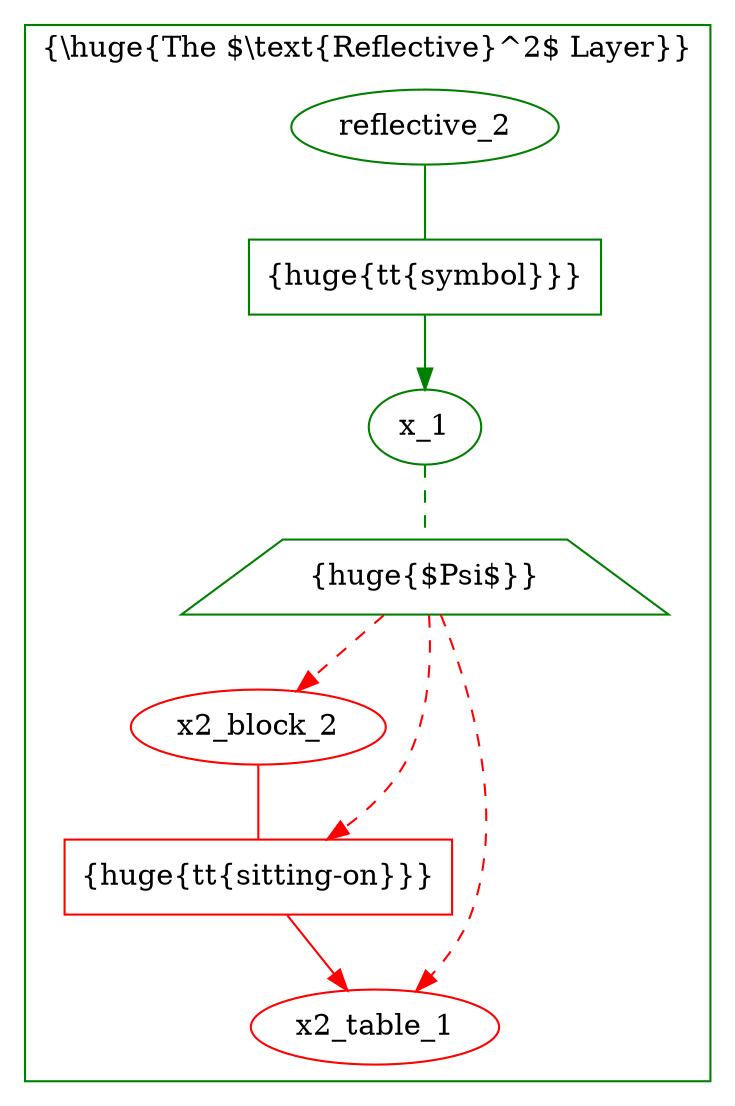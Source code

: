 digraph G {

  subgraph cluster_1 {
    label = "{\\huge{The $\\text{Reflective}^2$ Layer}}";
    color="#007F00"
    
    // reflective
    node [fillcolor = white, color = "#007F00", style = filled];
    edge [color = "#007F00"];
        
    // x_1^*
    
    x2_block_2   [texlbl = "{\huge{\tt{Block}}}",color=red];
    x2_table_1   [texlbl = "{\huge{\tt{Table}}}",color=red];
    
    x2_block_2_sitting_on_x2_table_1 [shape=box,style=filled,label="{\huge{\tt{sitting-on}}}",color=red];
    x2_block_2 -> x2_block_2_sitting_on_x2_table_1 [arrowhead=none,color=red];
    x2_block_2_sitting_on_x2_table_1 -> x2_table_1 [style="-triangle 45",color=red];
    
    x_1 [texlbl = "{\huge{\tt{Symbol*}}}"];
    x_1_reflecting [shape=trapezium,style=filled,label="{\huge{$\Psi$}}",nodesep="0.02",margin="0.11,0.055"];
    x_1 -> x_1_reflecting [style=dashed,arrowhead=none];
    x_1_reflecting -> x2_block_2 [style="-triangle 45,dashed", color=red];
    x_1_reflecting -> x2_table_1 [style="-triangle 45,dashed", color=red];
    x_1_reflecting -> x2_block_2_sitting_on_x2_table_1 [style="-triangle 45,dashed", color=red];
    
    // reflective^2
    
    reflective_2 [texlbl = "{\huge{\tt{Reflective}}}"];
    
    reflective_2_symbol_x_1 [shape=box,style=filled,label="{\huge{\tt{symbol}}}"];
    reflective_2 -> reflective_2_symbol_x_1 [arrowhead=none];
    reflective_2_symbol_x_1 -> x_1 [style="-triangle 45"];
  }
}
